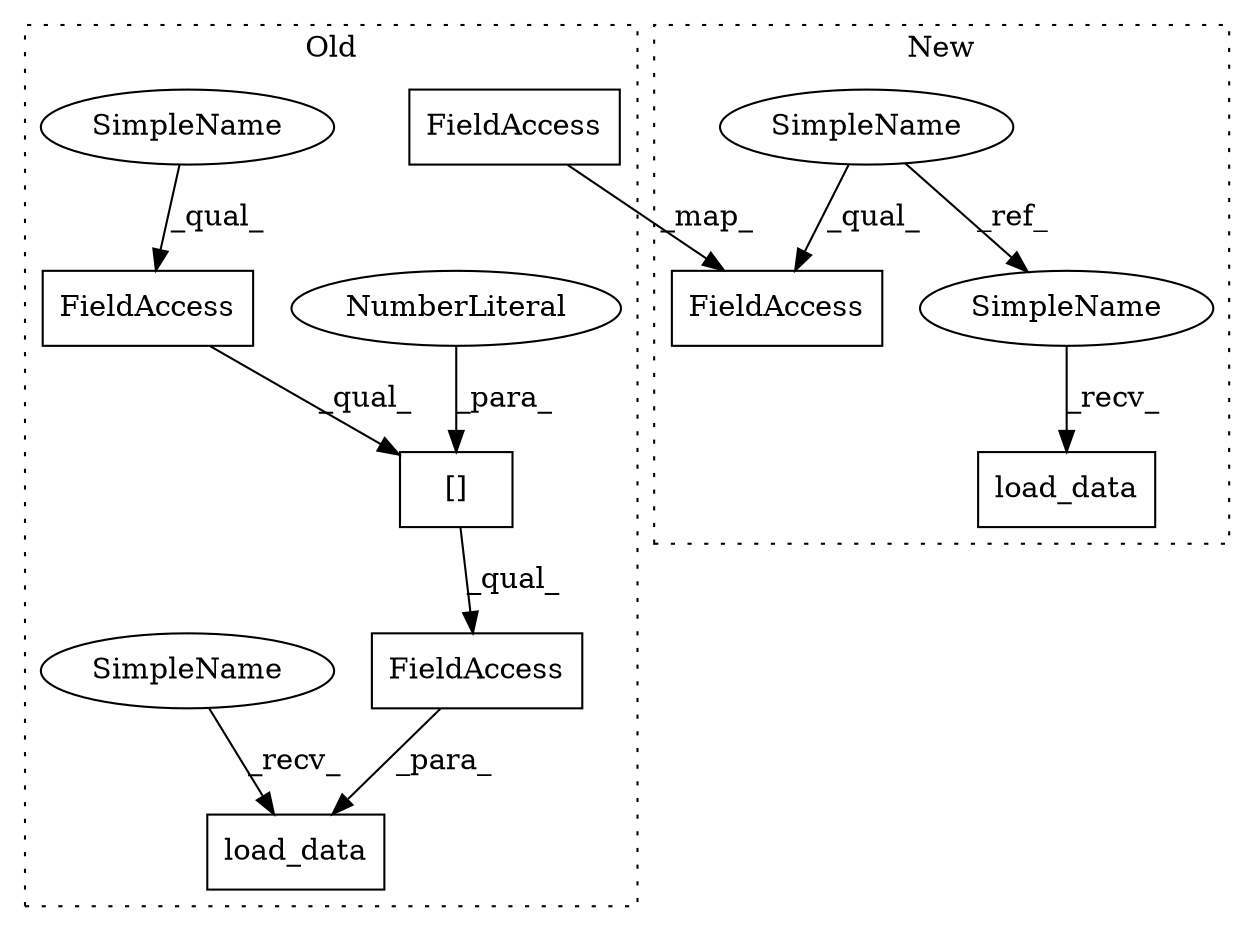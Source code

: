 digraph G {
subgraph cluster0 {
1 [label="[]" a="2" s="9937,9956" l="18,1" shape="box"];
3 [label="NumberLiteral" a="34" s="9955" l="1" shape="ellipse"];
4 [label="FieldAccess" a="22" s="9937" l="17" shape="box"];
6 [label="FieldAccess" a="22" s="9703" l="11" shape="box"];
8 [label="FieldAccess" a="22" s="9937" l="28" shape="box"];
9 [label="load_data" a="32" s="9927,9965" l="10,1" shape="box"];
11 [label="SimpleName" a="42" s="9937" l="4" shape="ellipse"];
12 [label="SimpleName" a="42" s="9922" l="4" shape="ellipse"];
label = "Old";
style="dotted";
}
subgraph cluster1 {
2 [label="load_data" a="32" s="9734" l="11" shape="box"];
5 [label="SimpleName" a="42" s="9479" l="4" shape="ellipse"];
7 [label="FieldAccess" a="22" s="9685" l="11" shape="box"];
10 [label="SimpleName" a="42" s="9729" l="4" shape="ellipse"];
label = "New";
style="dotted";
}
1 -> 8 [label="_qual_"];
3 -> 1 [label="_para_"];
4 -> 1 [label="_qual_"];
5 -> 10 [label="_ref_"];
5 -> 7 [label="_qual_"];
6 -> 7 [label="_map_"];
8 -> 9 [label="_para_"];
10 -> 2 [label="_recv_"];
11 -> 4 [label="_qual_"];
12 -> 9 [label="_recv_"];
}